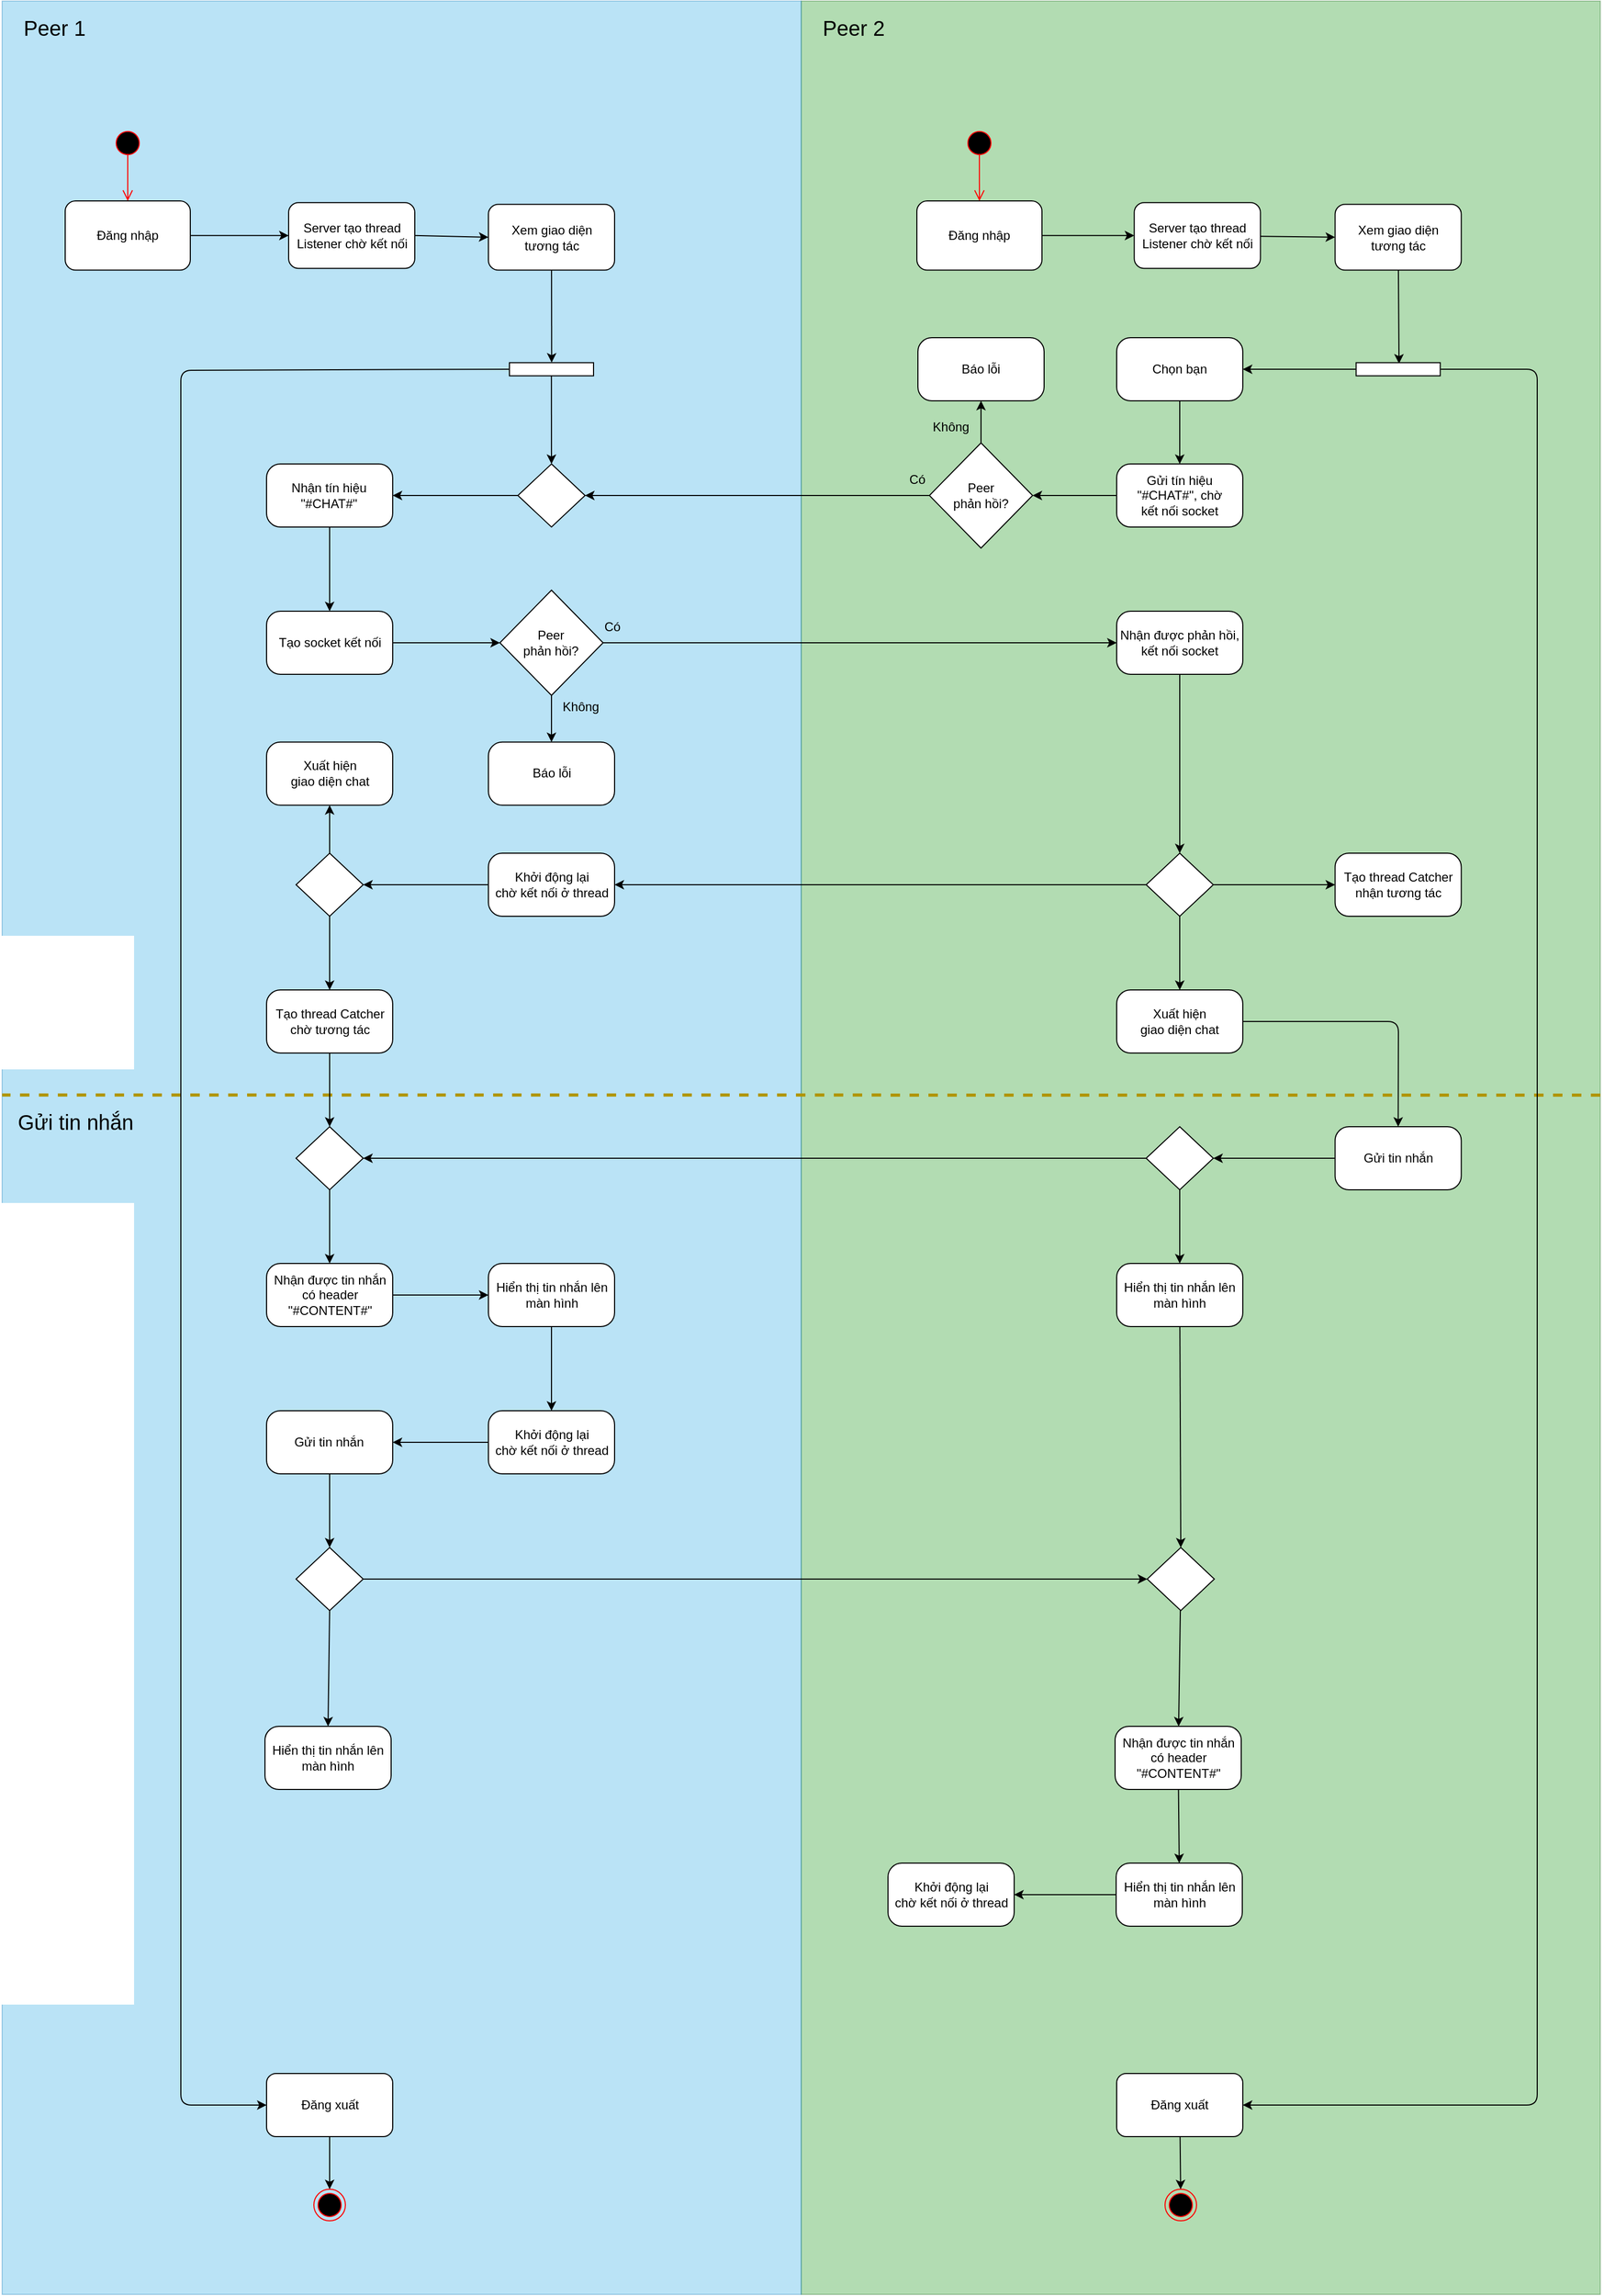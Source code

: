 <mxfile>
    <diagram id="f8bro3hq2V63n0aIHBkh" name="Server Client">
        <mxGraphModel dx="241" dy="1284" grid="1" gridSize="10" guides="1" tooltips="1" connect="1" arrows="1" fold="1" page="1" pageScale="1" pageWidth="827" pageHeight="1169" math="0" shadow="0">
            <root>
                <mxCell id="0"/>
                <mxCell id="1" parent="0"/>
                <mxCell id="360" value="" style="rounded=0;whiteSpace=wrap;html=1;fillColor=#008a00;fontColor=#ffffff;strokeColor=#005700;opacity=30;" parent="1" vertex="1">
                    <mxGeometry x="840" y="-1120" width="760" height="2180" as="geometry"/>
                </mxCell>
                <mxCell id="359" value="" style="rounded=0;whiteSpace=wrap;html=1;fillColor=#1ba1e2;fontColor=#ffffff;strokeColor=#006EAF;opacity=30;" parent="1" vertex="1">
                    <mxGeometry x="80" y="-1120" width="760" height="2180" as="geometry"/>
                </mxCell>
                <mxCell id="131" style="edgeStyle=none;html=1;entryX=0;entryY=0.5;entryDx=0;entryDy=0;endArrow=block;endFill=1;" parent="1" target="snAStb-6BBQoRBitgBAS-25" edge="1">
                    <mxGeometry relative="1" as="geometry"/>
                </mxCell>
                <mxCell id="361" value="&lt;font style=&quot;font-size: 20px&quot;&gt;Peer 1&lt;/font&gt;" style="text;html=1;strokeColor=none;fillColor=none;align=center;verticalAlign=middle;whiteSpace=wrap;rounded=0;opacity=30;" parent="1" vertex="1">
                    <mxGeometry x="80" y="-1120" width="100" height="50" as="geometry"/>
                </mxCell>
                <mxCell id="362" value="&lt;font style=&quot;font-size: 20px&quot;&gt;Peer 2&lt;/font&gt;" style="text;html=1;strokeColor=none;fillColor=none;align=center;verticalAlign=middle;whiteSpace=wrap;rounded=0;opacity=30;" parent="1" vertex="1">
                    <mxGeometry x="840" y="-1120" width="100" height="50" as="geometry"/>
                </mxCell>
                <mxCell id="363" value="" style="endArrow=none;dashed=1;html=1;fontSize=20;entryX=0;entryY=0.477;entryDx=0;entryDy=0;entryPerimeter=0;strokeWidth=3;fillColor=#e3c800;strokeColor=#B09500;" parent="1" target="359" edge="1">
                    <mxGeometry width="50" height="50" relative="1" as="geometry">
                        <mxPoint x="1600" y="-80" as="sourcePoint"/>
                        <mxPoint x="250" y="-220" as="targetPoint"/>
                    </mxGeometry>
                </mxCell>
                <mxCell id="365" value="&lt;font style=&quot;font-size: 20px&quot;&gt;Gửi tin nhắn&lt;/font&gt;" style="text;html=1;strokeColor=none;fillColor=none;align=center;verticalAlign=middle;whiteSpace=wrap;rounded=0;opacity=30;" parent="1" vertex="1">
                    <mxGeometry x="80" y="-80" width="140" height="50" as="geometry"/>
                </mxCell>
                <mxCell id="263" value="Nhận tín hiệu &quot;#CHAT#&quot;" style="whiteSpace=wrap;html=1;rounded=1;arcSize=22;" parent="1" vertex="1">
                    <mxGeometry x="331.49" y="-680" width="120" height="60" as="geometry"/>
                </mxCell>
                <mxCell id="265" value="" style="rhombus;whiteSpace=wrap;html=1;" parent="1" vertex="1">
                    <mxGeometry x="570.57" y="-680" width="63.85" height="60" as="geometry"/>
                </mxCell>
                <mxCell id="264" style="edgeStyle=none;html=1;entryX=1;entryY=0.5;entryDx=0;entryDy=0;exitX=0;exitY=0.5;exitDx=0;exitDy=0;" parent="1" source="265" target="263" edge="1">
                    <mxGeometry relative="1" as="geometry"/>
                </mxCell>
                <mxCell id="268" value="Tạo socket kết nối" style="whiteSpace=wrap;html=1;rounded=1;arcSize=22;" parent="1" vertex="1">
                    <mxGeometry x="331.5" y="-540" width="120" height="60" as="geometry"/>
                </mxCell>
                <mxCell id="274" style="edgeStyle=none;html=1;entryX=0.5;entryY=0;entryDx=0;entryDy=0;" parent="1" source="263" target="268" edge="1">
                    <mxGeometry relative="1" as="geometry"/>
                </mxCell>
                <mxCell id="275" style="edgeStyle=none;html=1;entryX=0;entryY=0.5;entryDx=0;entryDy=0;" parent="1" source="268" target="293" edge="1">
                    <mxGeometry relative="1" as="geometry">
                        <mxPoint x="563.49" y="-460" as="targetPoint"/>
                    </mxGeometry>
                </mxCell>
                <mxCell id="279" value="Báo lỗi" style="whiteSpace=wrap;html=1;rounded=1;arcSize=22;" parent="1" vertex="1">
                    <mxGeometry x="542.5" y="-415.63" width="120" height="60" as="geometry"/>
                </mxCell>
                <mxCell id="281" style="edgeStyle=none;html=1;entryX=0.5;entryY=0;entryDx=0;entryDy=0;exitX=0.5;exitY=1;exitDx=0;exitDy=0;" parent="1" source="293" target="279" edge="1">
                    <mxGeometry relative="1" as="geometry">
                        <mxPoint x="490" y="-450" as="targetPoint"/>
                        <Array as="points"/>
                    </mxGeometry>
                </mxCell>
                <mxCell id="293" value="Peer&lt;br&gt;phản hồi?" style="rhombus;whiteSpace=wrap;html=1;" parent="1" vertex="1">
                    <mxGeometry x="553.42" y="-560" width="98.16" height="100" as="geometry"/>
                </mxCell>
                <mxCell id="294" value="Khởi động lại &lt;br&gt;chờ kết nối ở thread" style="whiteSpace=wrap;html=1;rounded=1;arcSize=22;" parent="1" vertex="1">
                    <mxGeometry x="542.5" y="-310" width="120" height="60" as="geometry"/>
                </mxCell>
                <mxCell id="298" style="edgeStyle=none;html=1;entryX=1;entryY=0.5;entryDx=0;entryDy=0;" parent="1" source="295" target="294" edge="1">
                    <mxGeometry relative="1" as="geometry">
                        <mxPoint x="680" y="-260" as="targetPoint"/>
                    </mxGeometry>
                </mxCell>
                <mxCell id="297" value="Xuất hiện &lt;br&gt;giao diện chat" style="whiteSpace=wrap;html=1;rounded=1;arcSize=22;" parent="1" vertex="1">
                    <mxGeometry x="331.5" y="-415.63" width="120" height="60" as="geometry"/>
                </mxCell>
                <mxCell id="313" style="edgeStyle=none;html=1;entryX=0.5;entryY=1;entryDx=0;entryDy=0;" parent="1" source="312" target="297" edge="1">
                    <mxGeometry relative="1" as="geometry"/>
                </mxCell>
                <mxCell id="312" value="" style="rhombus;whiteSpace=wrap;html=1;" parent="1" vertex="1">
                    <mxGeometry x="359.57" y="-310" width="63.85" height="60" as="geometry"/>
                </mxCell>
                <mxCell id="319" style="edgeStyle=none;html=1;entryX=1;entryY=0.5;entryDx=0;entryDy=0;" parent="1" source="294" target="312" edge="1">
                    <mxGeometry relative="1" as="geometry"/>
                </mxCell>
                <mxCell id="314" value="Tạo thread Catcher chờ tương tác" style="whiteSpace=wrap;html=1;rounded=1;arcSize=22;" parent="1" vertex="1">
                    <mxGeometry x="331.5" y="-180" width="120" height="60" as="geometry"/>
                </mxCell>
                <mxCell id="315" style="edgeStyle=none;html=1;entryX=0.5;entryY=0;entryDx=0;entryDy=0;" parent="1" source="312" target="314" edge="1">
                    <mxGeometry relative="1" as="geometry"/>
                </mxCell>
                <mxCell id="320" value="Có" style="text;html=1;strokeColor=none;fillColor=none;align=center;verticalAlign=middle;whiteSpace=wrap;rounded=0;" parent="1" vertex="1">
                    <mxGeometry x="640.0" y="-540" width="41.25" height="30" as="geometry"/>
                </mxCell>
                <mxCell id="321" value="Không" style="text;html=1;strokeColor=none;fillColor=none;align=center;verticalAlign=middle;whiteSpace=wrap;rounded=0;" parent="1" vertex="1">
                    <mxGeometry x="610.33" y="-464" width="41.25" height="30" as="geometry"/>
                </mxCell>
                <mxCell id="323" value="" style="rhombus;whiteSpace=wrap;html=1;" parent="1" vertex="1">
                    <mxGeometry x="359.57" y="-50" width="63.85" height="60" as="geometry"/>
                </mxCell>
                <mxCell id="324" style="edgeStyle=none;html=1;entryX=0.5;entryY=0;entryDx=0;entryDy=0;" parent="1" source="314" target="323" edge="1">
                    <mxGeometry relative="1" as="geometry"/>
                </mxCell>
                <mxCell id="326" value="Nhận được tin nhắn có header &quot;#CONTENT#&quot;" style="whiteSpace=wrap;html=1;rounded=1;arcSize=22;" parent="1" vertex="1">
                    <mxGeometry x="331.5" y="80" width="120" height="60" as="geometry"/>
                </mxCell>
                <mxCell id="327" style="edgeStyle=none;html=1;" parent="1" source="323" target="326" edge="1">
                    <mxGeometry relative="1" as="geometry"/>
                </mxCell>
                <mxCell id="329" value="Hiển thị tin nhắn lên màn hình" style="whiteSpace=wrap;html=1;rounded=1;arcSize=22;" parent="1" vertex="1">
                    <mxGeometry x="542.5" y="80" width="120" height="60" as="geometry"/>
                </mxCell>
                <mxCell id="330" style="edgeStyle=none;html=1;entryX=0;entryY=0.5;entryDx=0;entryDy=0;" parent="1" source="326" target="329" edge="1">
                    <mxGeometry relative="1" as="geometry"/>
                </mxCell>
                <mxCell id="334" style="edgeStyle=none;html=1;entryX=0.5;entryY=0;entryDx=0;entryDy=0;" parent="1" source="329" target="373" edge="1">
                    <mxGeometry relative="1" as="geometry"/>
                </mxCell>
                <mxCell id="snAStb-6BBQoRBitgBAS-25" value="" style="ellipse;html=1;shape=endState;fillColor=#000000;strokeColor=#ff0000;" parent="1" vertex="1">
                    <mxGeometry x="376.5" y="960" width="30" height="30" as="geometry"/>
                </mxCell>
                <mxCell id="185" style="edgeStyle=none;html=1;" parent="1" source="snAStb-6BBQoRBitgBAS-50" target="snAStb-6BBQoRBitgBAS-25" edge="1">
                    <mxGeometry relative="1" as="geometry"/>
                </mxCell>
                <mxCell id="snAStb-6BBQoRBitgBAS-50" value="Đăng xuất" style="rounded=1;whiteSpace=wrap;html=1;" parent="1" vertex="1">
                    <mxGeometry x="331.5" y="850" width="120" height="60" as="geometry"/>
                </mxCell>
                <mxCell id="347" style="edgeStyle=none;html=1;entryX=0.5;entryY=0;entryDx=0;entryDy=0;exitX=1.003;exitY=0.501;exitDx=0;exitDy=0;exitPerimeter=0;" parent="1" source="426" target="265" edge="1">
                    <mxGeometry relative="1" as="geometry">
                        <mxPoint x="602.498" y="-737.5" as="sourcePoint"/>
                    </mxGeometry>
                </mxCell>
                <mxCell id="348" style="edgeStyle=none;html=1;entryX=0;entryY=0.5;entryDx=0;entryDy=0;exitX=0.497;exitY=1.005;exitDx=0;exitDy=0;exitPerimeter=0;" parent="1" source="426" target="snAStb-6BBQoRBitgBAS-50" edge="1">
                    <mxGeometry relative="1" as="geometry">
                        <mxPoint x="330" y="250" as="targetPoint"/>
                        <Array as="points">
                            <mxPoint x="250" y="-769"/>
                            <mxPoint x="250" y="880"/>
                        </Array>
                        <mxPoint x="542.5" y="-768.793" as="sourcePoint"/>
                    </mxGeometry>
                </mxCell>
                <mxCell id="237" value="Không" style="text;html=1;strokeColor=none;fillColor=none;align=center;verticalAlign=middle;whiteSpace=wrap;rounded=0;" parent="1" vertex="1">
                    <mxGeometry x="961.92" y="-730" width="41.25" height="30" as="geometry"/>
                </mxCell>
                <mxCell id="261" value="Gửi tín hiệu &quot;#CHAT#&quot;, chờ&lt;br&gt;kết nối socket" style="whiteSpace=wrap;html=1;rounded=1;arcSize=22;" parent="1" vertex="1">
                    <mxGeometry x="1140" y="-680" width="120" height="60" as="geometry"/>
                </mxCell>
                <mxCell id="262" style="edgeStyle=none;html=1;" parent="1" target="261" edge="1">
                    <mxGeometry relative="1" as="geometry">
                        <mxPoint x="1200" y="-740" as="sourcePoint"/>
                    </mxGeometry>
                </mxCell>
                <mxCell id="282" value="Peer&lt;br&gt;phản hồi?" style="rhombus;whiteSpace=wrap;html=1;" parent="1" vertex="1">
                    <mxGeometry x="961.92" y="-700" width="98.16" height="100" as="geometry"/>
                </mxCell>
                <mxCell id="267" style="edgeStyle=none;html=1;entryX=1;entryY=0.5;entryDx=0;entryDy=0;exitX=0;exitY=0.5;exitDx=0;exitDy=0;" parent="1" source="282" target="265" edge="1">
                    <mxGeometry relative="1" as="geometry">
                        <mxPoint x="860" y="-510" as="sourcePoint"/>
                    </mxGeometry>
                </mxCell>
                <mxCell id="284" style="edgeStyle=none;html=1;entryX=1;entryY=0.5;entryDx=0;entryDy=0;" parent="1" source="261" target="282" edge="1">
                    <mxGeometry relative="1" as="geometry"/>
                </mxCell>
                <mxCell id="286" value="Có" style="text;html=1;strokeColor=none;fillColor=none;align=center;verticalAlign=middle;whiteSpace=wrap;rounded=0;" parent="1" vertex="1">
                    <mxGeometry x="930.0" y="-680" width="41.25" height="30" as="geometry"/>
                </mxCell>
                <mxCell id="288" style="edgeStyle=none;html=1;entryX=0.5;entryY=1;entryDx=0;entryDy=0;exitX=0.5;exitY=0;exitDx=0;exitDy=0;" parent="1" source="282" edge="1">
                    <mxGeometry relative="1" as="geometry">
                        <mxPoint x="1011" y="-740" as="targetPoint"/>
                    </mxGeometry>
                </mxCell>
                <mxCell id="291" value="Nhận được phản hồi,&lt;br&gt;kết nối socket&lt;br&gt;" style="whiteSpace=wrap;html=1;rounded=1;arcSize=22;" parent="1" vertex="1">
                    <mxGeometry x="1140" y="-540" width="120" height="60" as="geometry"/>
                </mxCell>
                <mxCell id="295" value="" style="rhombus;whiteSpace=wrap;html=1;" parent="1" vertex="1">
                    <mxGeometry x="1168.07" y="-310" width="63.85" height="60" as="geometry"/>
                </mxCell>
                <mxCell id="296" style="edgeStyle=none;html=1;" parent="1" source="291" target="295" edge="1">
                    <mxGeometry relative="1" as="geometry"/>
                </mxCell>
                <mxCell id="299" value="Xuất hiện &lt;br&gt;giao diện chat" style="whiteSpace=wrap;html=1;rounded=1;arcSize=22;" parent="1" vertex="1">
                    <mxGeometry x="1140" y="-180" width="120" height="60" as="geometry"/>
                </mxCell>
                <mxCell id="300" style="edgeStyle=none;html=1;" parent="1" source="295" target="299" edge="1">
                    <mxGeometry relative="1" as="geometry"/>
                </mxCell>
                <mxCell id="367" style="edgeStyle=none;html=1;entryX=1;entryY=0.5;entryDx=0;entryDy=0;fontSize=20;strokeWidth=1;" parent="1" source="304" target="366" edge="1">
                    <mxGeometry relative="1" as="geometry"/>
                </mxCell>
                <mxCell id="304" value="Gửi tin nhắn" style="whiteSpace=wrap;html=1;rounded=1;arcSize=22;" parent="1" vertex="1">
                    <mxGeometry x="1347.75" y="-50" width="120" height="60" as="geometry"/>
                </mxCell>
                <mxCell id="305" style="edgeStyle=none;html=1;entryX=0.5;entryY=0;entryDx=0;entryDy=0;exitX=1;exitY=0.5;exitDx=0;exitDy=0;" parent="1" source="299" target="304" edge="1">
                    <mxGeometry relative="1" as="geometry">
                        <Array as="points">
                            <mxPoint x="1408" y="-150"/>
                        </Array>
                    </mxGeometry>
                </mxCell>
                <mxCell id="317" value="Tạo thread Catcher nhận tương tác" style="whiteSpace=wrap;html=1;rounded=1;arcSize=22;" parent="1" vertex="1">
                    <mxGeometry x="1347.75" y="-310" width="120" height="60" as="geometry"/>
                </mxCell>
                <mxCell id="318" style="edgeStyle=none;html=1;entryX=0;entryY=0.5;entryDx=0;entryDy=0;" parent="1" source="295" target="317" edge="1">
                    <mxGeometry relative="1" as="geometry"/>
                </mxCell>
                <mxCell id="331" value="Hiển thị tin nhắn lên màn hình" style="whiteSpace=wrap;html=1;rounded=1;arcSize=22;" parent="1" vertex="1">
                    <mxGeometry x="1140" y="80" width="120" height="60" as="geometry"/>
                </mxCell>
                <mxCell id="332" style="edgeStyle=none;html=1;entryX=0.5;entryY=0;entryDx=0;entryDy=0;exitX=0.5;exitY=1;exitDx=0;exitDy=0;" parent="1" source="366" target="331" edge="1">
                    <mxGeometry relative="1" as="geometry"/>
                </mxCell>
                <mxCell id="336" style="edgeStyle=none;html=1;entryX=0.5;entryY=0;entryDx=0;entryDy=0;" parent="1" source="331" target="335" edge="1">
                    <mxGeometry relative="1" as="geometry"/>
                </mxCell>
                <mxCell id="227" value="" style="ellipse;html=1;shape=endState;fillColor=#000000;strokeColor=#ff0000;" parent="1" vertex="1">
                    <mxGeometry x="1186.01" y="960" width="30" height="30" as="geometry"/>
                </mxCell>
                <mxCell id="235" style="edgeStyle=none;html=1;" parent="1" source="236" target="227" edge="1">
                    <mxGeometry relative="1" as="geometry"/>
                </mxCell>
                <mxCell id="236" value="Đăng xuất" style="rounded=1;whiteSpace=wrap;html=1;" parent="1" vertex="1">
                    <mxGeometry x="1140" y="850" width="120" height="60" as="geometry"/>
                </mxCell>
                <mxCell id="351" style="edgeStyle=none;html=1;entryX=1;entryY=0.5;entryDx=0;entryDy=0;exitX=0.497;exitY=-0.006;exitDx=0;exitDy=0;exitPerimeter=0;" parent="1" source="432" target="236" edge="1">
                    <mxGeometry relative="1" as="geometry">
                        <Array as="points">
                            <mxPoint x="1540" y="-770"/>
                            <mxPoint x="1540" y="-170"/>
                            <mxPoint x="1540" y="880"/>
                            <mxPoint x="1408" y="880"/>
                        </Array>
                        <mxPoint x="1467.75" y="-770" as="sourcePoint"/>
                    </mxGeometry>
                </mxCell>
                <mxCell id="292" style="edgeStyle=none;html=1;entryX=0;entryY=0.5;entryDx=0;entryDy=0;exitX=1;exitY=0.5;exitDx=0;exitDy=0;" parent="1" source="293" target="291" edge="1">
                    <mxGeometry relative="1" as="geometry"/>
                </mxCell>
                <mxCell id="325" style="edgeStyle=none;html=1;entryX=1;entryY=0.5;entryDx=0;entryDy=0;exitX=0;exitY=0.5;exitDx=0;exitDy=0;" parent="1" source="366" target="323" edge="1">
                    <mxGeometry relative="1" as="geometry">
                        <mxPoint x="680" y="-20" as="targetPoint"/>
                    </mxGeometry>
                </mxCell>
                <mxCell id="366" value="" style="rhombus;whiteSpace=wrap;html=1;" parent="1" vertex="1">
                    <mxGeometry x="1168.07" y="-50" width="63.85" height="60" as="geometry"/>
                </mxCell>
                <mxCell id="370" style="edgeStyle=none;html=1;entryX=1;entryY=0.5;entryDx=0;entryDy=0;fontSize=20;strokeWidth=1;exitX=0;exitY=0.5;exitDx=0;exitDy=0;" parent="1" source="373" target="333" edge="1">
                    <mxGeometry relative="1" as="geometry">
                        <mxPoint x="542.5" y="250" as="sourcePoint"/>
                    </mxGeometry>
                </mxCell>
                <mxCell id="372" style="edgeStyle=none;html=1;entryX=0.5;entryY=0;entryDx=0;entryDy=0;fontSize=20;strokeWidth=1;" parent="1" source="333" target="371" edge="1">
                    <mxGeometry relative="1" as="geometry"/>
                </mxCell>
                <mxCell id="333" value="Gửi tin nhắn" style="whiteSpace=wrap;html=1;rounded=1;arcSize=22;" parent="1" vertex="1">
                    <mxGeometry x="331.49" y="220" width="120" height="60" as="geometry"/>
                </mxCell>
                <mxCell id="341" value="Hiển thị tin nhắn lên màn hình" style="whiteSpace=wrap;html=1;rounded=1;arcSize=22;" parent="1" vertex="1">
                    <mxGeometry x="330" y="520" width="120" height="60" as="geometry"/>
                </mxCell>
                <mxCell id="342" style="edgeStyle=none;html=1;entryX=0.5;entryY=0;entryDx=0;entryDy=0;exitX=0.5;exitY=1;exitDx=0;exitDy=0;" parent="1" source="371" target="341" edge="1">
                    <mxGeometry relative="1" as="geometry"/>
                </mxCell>
                <mxCell id="335" value="" style="rhombus;whiteSpace=wrap;html=1;" parent="1" vertex="1">
                    <mxGeometry x="1169.08" y="350" width="63.85" height="60" as="geometry"/>
                </mxCell>
                <mxCell id="340" value="Nhận được tin nhắn có header &quot;#CONTENT#&quot;" style="whiteSpace=wrap;html=1;rounded=1;arcSize=22;" parent="1" vertex="1">
                    <mxGeometry x="1138.5" y="520" width="120" height="60" as="geometry"/>
                </mxCell>
                <mxCell id="343" style="edgeStyle=none;html=1;" parent="1" source="335" target="340" edge="1">
                    <mxGeometry relative="1" as="geometry"/>
                </mxCell>
                <mxCell id="377" style="edgeStyle=none;html=1;entryX=1;entryY=0.5;entryDx=0;entryDy=0;fontSize=20;strokeWidth=1;" parent="1" source="344" target="375" edge="1">
                    <mxGeometry relative="1" as="geometry"/>
                </mxCell>
                <mxCell id="344" value="Hiển thị tin nhắn lên màn hình" style="whiteSpace=wrap;html=1;rounded=1;arcSize=22;" parent="1" vertex="1">
                    <mxGeometry x="1139.51" y="650" width="120" height="60" as="geometry"/>
                </mxCell>
                <mxCell id="345" style="edgeStyle=none;html=1;entryX=0.5;entryY=0;entryDx=0;entryDy=0;" parent="1" source="340" target="344" edge="1">
                    <mxGeometry relative="1" as="geometry"/>
                </mxCell>
                <mxCell id="337" style="edgeStyle=none;html=1;entryX=0;entryY=0.5;entryDx=0;entryDy=0;exitX=1;exitY=0.5;exitDx=0;exitDy=0;" parent="1" source="371" target="335" edge="1">
                    <mxGeometry relative="1" as="geometry"/>
                </mxCell>
                <mxCell id="371" value="" style="rhombus;whiteSpace=wrap;html=1;" parent="1" vertex="1">
                    <mxGeometry x="359.57" y="350" width="63.85" height="60" as="geometry"/>
                </mxCell>
                <mxCell id="373" value="Khởi động lại &lt;br&gt;chờ kết nối ở thread" style="whiteSpace=wrap;html=1;rounded=1;arcSize=22;" parent="1" vertex="1">
                    <mxGeometry x="542.5" y="220" width="120" height="60" as="geometry"/>
                </mxCell>
                <mxCell id="375" value="Khởi động lại &lt;br&gt;chờ kết nối ở thread" style="whiteSpace=wrap;html=1;rounded=1;arcSize=22;" parent="1" vertex="1">
                    <mxGeometry x="922.54" y="650" width="120" height="60" as="geometry"/>
                </mxCell>
                <mxCell id="418" style="edgeStyle=none;html=1;entryX=0;entryY=0.5;entryDx=0;entryDy=0;exitX=1;exitY=0.5;exitDx=0;exitDy=0;" edge="1" parent="1" source="428" target="419">
                    <mxGeometry relative="1" as="geometry">
                        <mxPoint x="600.495" y="-798.75" as="targetPoint"/>
                    </mxGeometry>
                </mxCell>
                <mxCell id="438" style="edgeStyle=none;html=1;entryX=-0.008;entryY=0.498;entryDx=0;entryDy=0;entryPerimeter=0;" edge="1" parent="1" source="419" target="426">
                    <mxGeometry relative="1" as="geometry"/>
                </mxCell>
                <mxCell id="419" value="Xem giao diện&lt;br&gt;tương tác" style="rounded=1;whiteSpace=wrap;html=1;" vertex="1" parent="1">
                    <mxGeometry x="542.5" y="-926.75" width="120" height="62.5" as="geometry"/>
                </mxCell>
                <mxCell id="420" style="edgeStyle=none;html=1;entryX=0.068;entryY=0.49;entryDx=0;entryDy=0;entryPerimeter=0;" edge="1" parent="1" source="421" target="432">
                    <mxGeometry relative="1" as="geometry"/>
                </mxCell>
                <mxCell id="421" value="Xem giao diện&lt;br&gt;tương tác" style="rounded=1;whiteSpace=wrap;html=1;" vertex="1" parent="1">
                    <mxGeometry x="1347.75" y="-926.75" width="120" height="62.5" as="geometry"/>
                </mxCell>
                <mxCell id="422" style="edgeStyle=none;html=1;entryX=0;entryY=0.5;entryDx=0;entryDy=0;" edge="1" parent="1" source="436" target="421">
                    <mxGeometry relative="1" as="geometry"/>
                </mxCell>
                <mxCell id="423" value="Chọn bạn" style="whiteSpace=wrap;html=1;rounded=1;arcSize=22;" vertex="1" parent="1">
                    <mxGeometry x="1140" y="-800" width="120" height="60" as="geometry"/>
                </mxCell>
                <mxCell id="424" style="edgeStyle=none;html=1;entryX=1;entryY=0.5;entryDx=0;entryDy=0;exitX=0.504;exitY=1.002;exitDx=0;exitDy=0;exitPerimeter=0;" edge="1" parent="1" source="432" target="423">
                    <mxGeometry relative="1" as="geometry"/>
                </mxCell>
                <mxCell id="425" value="Báo lỗi" style="whiteSpace=wrap;html=1;rounded=1;arcSize=22;" vertex="1" parent="1">
                    <mxGeometry x="951" y="-800" width="120" height="60" as="geometry"/>
                </mxCell>
                <mxCell id="426" value="" style="html=1;points=[];perimeter=orthogonalPerimeter;rotation=90;" vertex="1" parent="1">
                    <mxGeometry x="596.25" y="-810" width="12.5" height="80" as="geometry"/>
                </mxCell>
                <mxCell id="427" value="" style="ellipse;html=1;shape=startState;fillColor=#000000;strokeColor=#ff0000;" vertex="1" parent="1">
                    <mxGeometry x="184.49" y="-1000" width="30" height="30" as="geometry"/>
                </mxCell>
                <mxCell id="428" value="Server tạo thread&lt;br&gt;Listener chờ kết nối" style="rounded=1;whiteSpace=wrap;html=1;" vertex="1" parent="1">
                    <mxGeometry x="352.5" y="-928.38" width="120" height="62.5" as="geometry"/>
                </mxCell>
                <mxCell id="429" value="" style="edgeStyle=orthogonalEdgeStyle;html=1;verticalAlign=bottom;endArrow=open;endSize=8;strokeColor=#ff0000;entryX=0.5;entryY=0;entryDx=0;entryDy=0;exitX=0.499;exitY=0.84;exitDx=0;exitDy=0;exitPerimeter=0;" edge="1" parent="1" source="427" target="431">
                    <mxGeometry relative="1" as="geometry">
                        <mxPoint x="83.49" y="-850" as="targetPoint"/>
                    </mxGeometry>
                </mxCell>
                <mxCell id="430" style="edgeStyle=none;html=1;entryX=0;entryY=0.5;entryDx=0;entryDy=0;exitX=1;exitY=0.5;exitDx=0;exitDy=0;" edge="1" parent="1" source="431" target="428">
                    <mxGeometry relative="1" as="geometry"/>
                </mxCell>
                <mxCell id="431" value="Đăng nhập" style="rounded=1;whiteSpace=wrap;html=1;" vertex="1" parent="1">
                    <mxGeometry x="140" y="-930" width="118.99" height="65.75" as="geometry"/>
                </mxCell>
                <mxCell id="432" value="" style="html=1;points=[];perimeter=orthogonalPerimeter;rotation=90;" vertex="1" parent="1">
                    <mxGeometry x="1401.5" y="-810" width="12.5" height="80" as="geometry"/>
                </mxCell>
                <mxCell id="433" value="" style="ellipse;html=1;shape=startState;fillColor=#000000;strokeColor=#ff0000;" vertex="1" parent="1">
                    <mxGeometry x="994.5" y="-1000" width="30" height="30" as="geometry"/>
                </mxCell>
                <mxCell id="434" value="" style="edgeStyle=orthogonalEdgeStyle;html=1;verticalAlign=bottom;endArrow=open;endSize=8;strokeColor=#ff0000;entryX=0.5;entryY=0;entryDx=0;entryDy=0;exitX=0.499;exitY=0.84;exitDx=0;exitDy=0;exitPerimeter=0;" edge="1" parent="1" source="433" target="435">
                    <mxGeometry relative="1" as="geometry">
                        <mxPoint x="1191.99" y="-780" as="targetPoint"/>
                    </mxGeometry>
                </mxCell>
                <mxCell id="435" value="Đăng nhập" style="rounded=1;whiteSpace=wrap;html=1;" vertex="1" parent="1">
                    <mxGeometry x="950" y="-930" width="118.99" height="65.75" as="geometry"/>
                </mxCell>
                <mxCell id="436" value="Server tạo thread&lt;br&gt;Listener chờ kết nối" style="rounded=1;whiteSpace=wrap;html=1;" vertex="1" parent="1">
                    <mxGeometry x="1156.74" y="-928.38" width="120" height="62.5" as="geometry"/>
                </mxCell>
                <mxCell id="437" style="edgeStyle=none;html=1;exitX=1;exitY=0.5;exitDx=0;exitDy=0;entryX=0;entryY=0.5;entryDx=0;entryDy=0;" edge="1" parent="1" source="435" target="436">
                    <mxGeometry relative="1" as="geometry">
                        <mxPoint x="1128.99" y="-940" as="targetPoint"/>
                    </mxGeometry>
                </mxCell>
            </root>
        </mxGraphModel>
    </diagram>
</mxfile>
